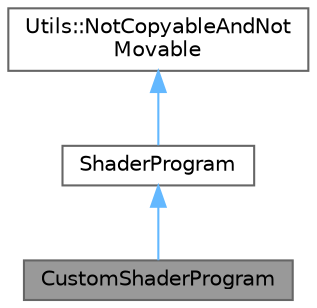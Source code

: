 digraph "CustomShaderProgram"
{
 // LATEX_PDF_SIZE
  bgcolor="transparent";
  edge [fontname=Helvetica,fontsize=10,labelfontname=Helvetica,labelfontsize=10];
  node [fontname=Helvetica,fontsize=10,shape=box,height=0.2,width=0.4];
  Node1 [id="Node000001",label="CustomShaderProgram",height=0.2,width=0.4,color="gray40", fillcolor="grey60", style="filled", fontcolor="black",tooltip=" "];
  Node2 -> Node1 [id="edge1_Node000001_Node000002",dir="back",color="steelblue1",style="solid",tooltip=" "];
  Node2 [id="Node000002",label="ShaderProgram",height=0.2,width=0.4,color="gray40", fillcolor="white", style="filled",URL="$class_shader_program.html",tooltip=" "];
  Node3 -> Node2 [id="edge2_Node000002_Node000003",dir="back",color="steelblue1",style="solid",tooltip=" "];
  Node3 [id="Node000003",label="Utils::NotCopyableAndNot\lMovable",height=0.2,width=0.4,color="gray40", fillcolor="white", style="filled",URL="$class_utils_1_1_not_copyable_and_not_movable.html",tooltip=" "];
}
